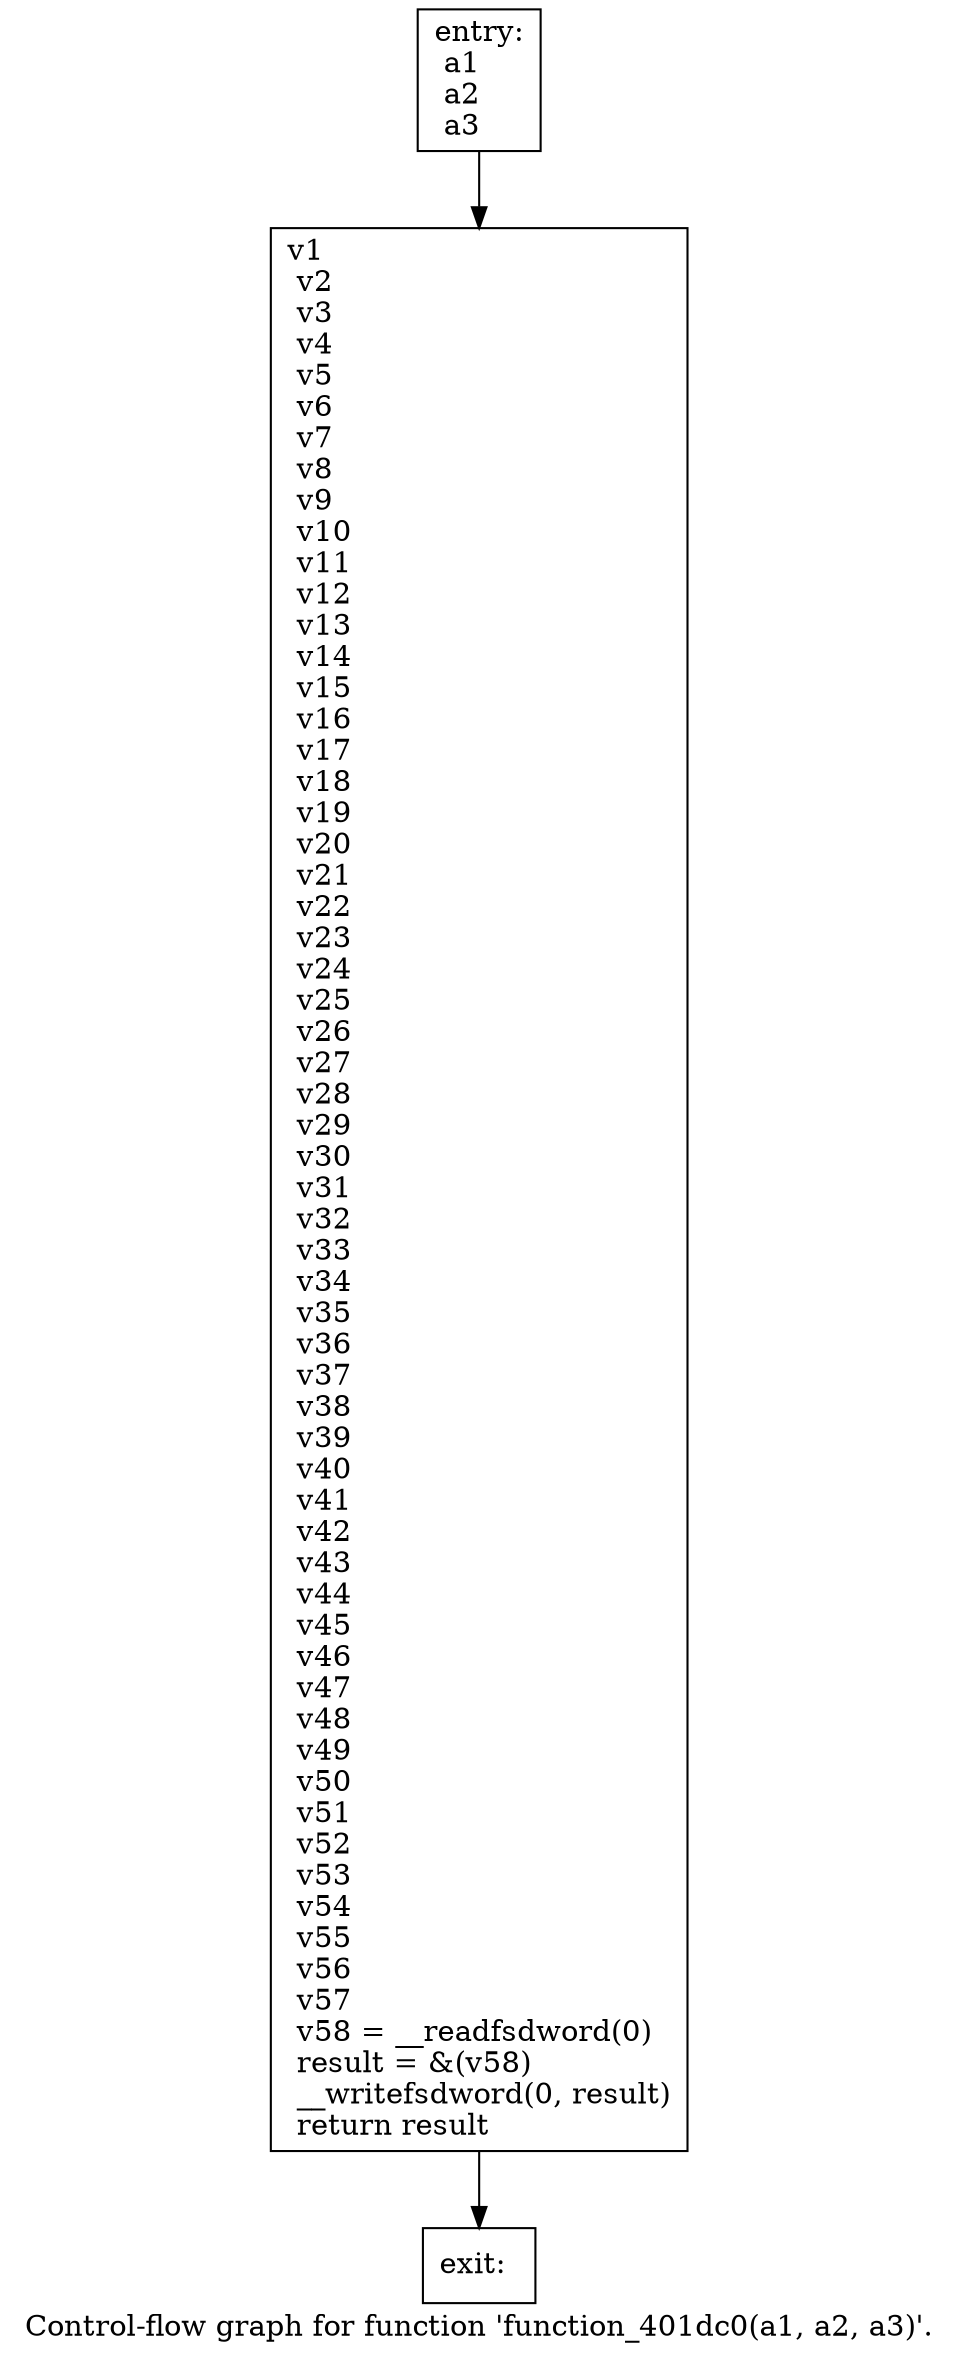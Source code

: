 digraph "Control-flow graph for function 'function_401dc0(a1, a2, a3)'." {
  label="Control-flow graph for function 'function_401dc0(a1, a2, a3)'.";
  node [shape=record];

  Node000001DDBF4113D0 [label="{entry:\l  a1\l  a2\l  a3\l}"];
  Node000001DDBF4113D0 -> Node000001DDBF40F990;
  Node000001DDBF40F990 [label="{  v1\l  v2\l  v3\l  v4\l  v5\l  v6\l  v7\l  v8\l  v9\l  v10\l  v11\l  v12\l  v13\l  v14\l  v15\l  v16\l  v17\l  v18\l  v19\l  v20\l  v21\l  v22\l  v23\l  v24\l  v25\l  v26\l  v27\l  v28\l  v29\l  v30\l  v31\l  v32\l  v33\l  v34\l  v35\l  v36\l  v37\l  v38\l  v39\l  v40\l  v41\l  v42\l  v43\l  v44\l  v45\l  v46\l  v47\l  v48\l  v49\l  v50\l  v51\l  v52\l  v53\l  v54\l  v55\l  v56\l  v57\l  v58 = __readfsdword(0)\l  result = &(v58)\l  __writefsdword(0, result)\l  return result\l}"];
  Node000001DDBF40F990 -> Node000001DDBF40F920;
  Node000001DDBF40F920 [label="{exit:\l}"];

}

